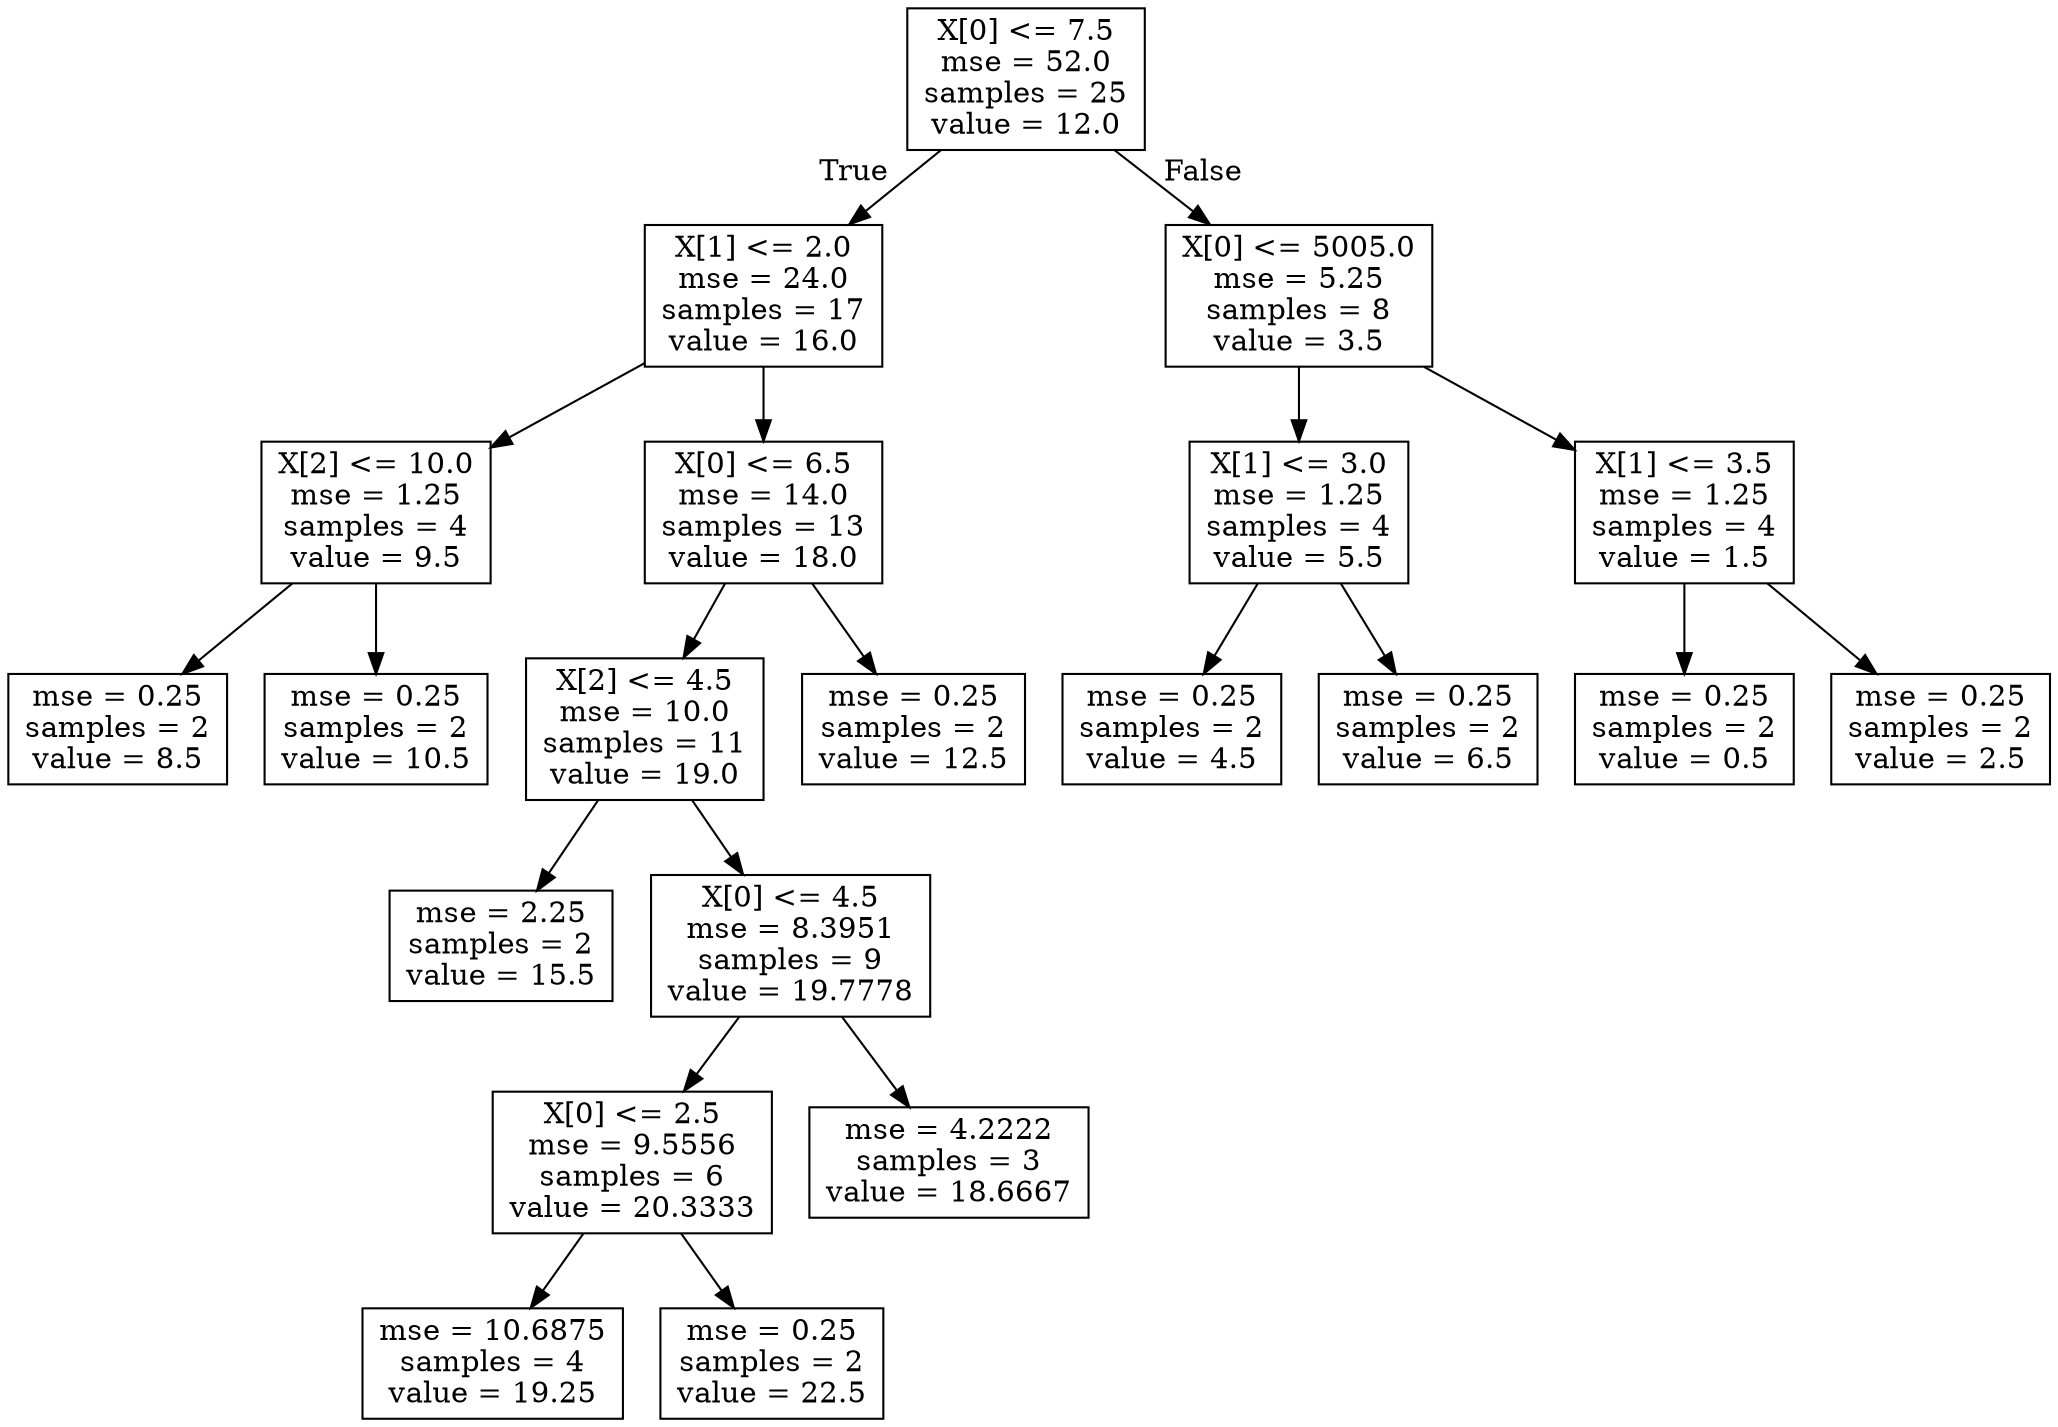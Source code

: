 digraph Tree {
node [shape=box] ;
0 [label="X[0] <= 7.5\nmse = 52.0\nsamples = 25\nvalue = 12.0"] ;
1 [label="X[1] <= 2.0\nmse = 24.0\nsamples = 17\nvalue = 16.0"] ;
0 -> 1 [labeldistance=2.5, labelangle=45, headlabel="True"] ;
2 [label="X[2] <= 10.0\nmse = 1.25\nsamples = 4\nvalue = 9.5"] ;
1 -> 2 ;
3 [label="mse = 0.25\nsamples = 2\nvalue = 8.5"] ;
2 -> 3 ;
4 [label="mse = 0.25\nsamples = 2\nvalue = 10.5"] ;
2 -> 4 ;
5 [label="X[0] <= 6.5\nmse = 14.0\nsamples = 13\nvalue = 18.0"] ;
1 -> 5 ;
6 [label="X[2] <= 4.5\nmse = 10.0\nsamples = 11\nvalue = 19.0"] ;
5 -> 6 ;
7 [label="mse = 2.25\nsamples = 2\nvalue = 15.5"] ;
6 -> 7 ;
8 [label="X[0] <= 4.5\nmse = 8.3951\nsamples = 9\nvalue = 19.7778"] ;
6 -> 8 ;
9 [label="X[0] <= 2.5\nmse = 9.5556\nsamples = 6\nvalue = 20.3333"] ;
8 -> 9 ;
10 [label="mse = 10.6875\nsamples = 4\nvalue = 19.25"] ;
9 -> 10 ;
11 [label="mse = 0.25\nsamples = 2\nvalue = 22.5"] ;
9 -> 11 ;
12 [label="mse = 4.2222\nsamples = 3\nvalue = 18.6667"] ;
8 -> 12 ;
13 [label="mse = 0.25\nsamples = 2\nvalue = 12.5"] ;
5 -> 13 ;
14 [label="X[0] <= 5005.0\nmse = 5.25\nsamples = 8\nvalue = 3.5"] ;
0 -> 14 [labeldistance=2.5, labelangle=-45, headlabel="False"] ;
15 [label="X[1] <= 3.0\nmse = 1.25\nsamples = 4\nvalue = 5.5"] ;
14 -> 15 ;
16 [label="mse = 0.25\nsamples = 2\nvalue = 4.5"] ;
15 -> 16 ;
17 [label="mse = 0.25\nsamples = 2\nvalue = 6.5"] ;
15 -> 17 ;
18 [label="X[1] <= 3.5\nmse = 1.25\nsamples = 4\nvalue = 1.5"] ;
14 -> 18 ;
19 [label="mse = 0.25\nsamples = 2\nvalue = 0.5"] ;
18 -> 19 ;
20 [label="mse = 0.25\nsamples = 2\nvalue = 2.5"] ;
18 -> 20 ;
}